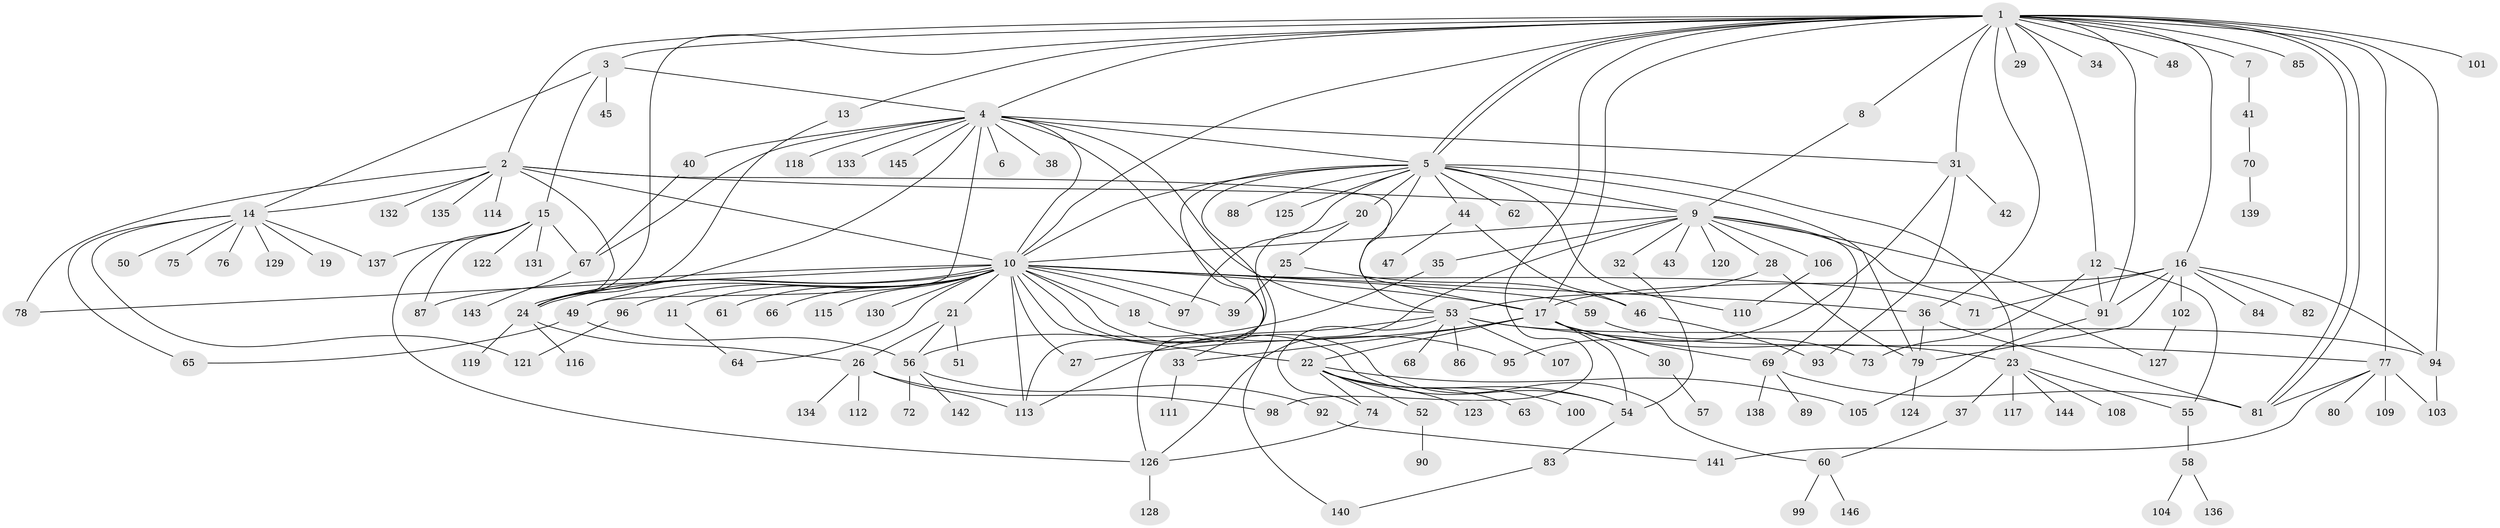 // Generated by graph-tools (version 1.1) at 2025/14/03/09/25 04:14:45]
// undirected, 146 vertices, 223 edges
graph export_dot {
graph [start="1"]
  node [color=gray90,style=filled];
  1;
  2;
  3;
  4;
  5;
  6;
  7;
  8;
  9;
  10;
  11;
  12;
  13;
  14;
  15;
  16;
  17;
  18;
  19;
  20;
  21;
  22;
  23;
  24;
  25;
  26;
  27;
  28;
  29;
  30;
  31;
  32;
  33;
  34;
  35;
  36;
  37;
  38;
  39;
  40;
  41;
  42;
  43;
  44;
  45;
  46;
  47;
  48;
  49;
  50;
  51;
  52;
  53;
  54;
  55;
  56;
  57;
  58;
  59;
  60;
  61;
  62;
  63;
  64;
  65;
  66;
  67;
  68;
  69;
  70;
  71;
  72;
  73;
  74;
  75;
  76;
  77;
  78;
  79;
  80;
  81;
  82;
  83;
  84;
  85;
  86;
  87;
  88;
  89;
  90;
  91;
  92;
  93;
  94;
  95;
  96;
  97;
  98;
  99;
  100;
  101;
  102;
  103;
  104;
  105;
  106;
  107;
  108;
  109;
  110;
  111;
  112;
  113;
  114;
  115;
  116;
  117;
  118;
  119;
  120;
  121;
  122;
  123;
  124;
  125;
  126;
  127;
  128;
  129;
  130;
  131;
  132;
  133;
  134;
  135;
  136;
  137;
  138;
  139;
  140;
  141;
  142;
  143;
  144;
  145;
  146;
  1 -- 2;
  1 -- 3;
  1 -- 4;
  1 -- 5;
  1 -- 5;
  1 -- 7;
  1 -- 8;
  1 -- 10;
  1 -- 12;
  1 -- 13;
  1 -- 16;
  1 -- 17;
  1 -- 24;
  1 -- 29;
  1 -- 31;
  1 -- 34;
  1 -- 36;
  1 -- 48;
  1 -- 77;
  1 -- 81;
  1 -- 81;
  1 -- 85;
  1 -- 91;
  1 -- 94;
  1 -- 98;
  1 -- 101;
  2 -- 9;
  2 -- 10;
  2 -- 14;
  2 -- 17;
  2 -- 24;
  2 -- 78;
  2 -- 114;
  2 -- 132;
  2 -- 135;
  3 -- 4;
  3 -- 14;
  3 -- 15;
  3 -- 45;
  4 -- 5;
  4 -- 6;
  4 -- 10;
  4 -- 24;
  4 -- 31;
  4 -- 33;
  4 -- 38;
  4 -- 40;
  4 -- 49;
  4 -- 53;
  4 -- 67;
  4 -- 118;
  4 -- 133;
  4 -- 145;
  5 -- 9;
  5 -- 10;
  5 -- 20;
  5 -- 23;
  5 -- 44;
  5 -- 53;
  5 -- 62;
  5 -- 79;
  5 -- 88;
  5 -- 97;
  5 -- 110;
  5 -- 125;
  5 -- 126;
  5 -- 140;
  7 -- 41;
  8 -- 9;
  9 -- 10;
  9 -- 28;
  9 -- 32;
  9 -- 35;
  9 -- 43;
  9 -- 69;
  9 -- 91;
  9 -- 106;
  9 -- 120;
  9 -- 126;
  9 -- 127;
  10 -- 11;
  10 -- 17;
  10 -- 18;
  10 -- 21;
  10 -- 22;
  10 -- 24;
  10 -- 24;
  10 -- 27;
  10 -- 36;
  10 -- 39;
  10 -- 49;
  10 -- 54;
  10 -- 59;
  10 -- 60;
  10 -- 61;
  10 -- 64;
  10 -- 66;
  10 -- 71;
  10 -- 78;
  10 -- 87;
  10 -- 96;
  10 -- 97;
  10 -- 113;
  10 -- 115;
  10 -- 130;
  11 -- 64;
  12 -- 55;
  12 -- 73;
  12 -- 91;
  13 -- 24;
  14 -- 19;
  14 -- 50;
  14 -- 65;
  14 -- 75;
  14 -- 76;
  14 -- 121;
  14 -- 129;
  14 -- 137;
  15 -- 67;
  15 -- 87;
  15 -- 122;
  15 -- 126;
  15 -- 131;
  15 -- 137;
  16 -- 17;
  16 -- 71;
  16 -- 79;
  16 -- 82;
  16 -- 84;
  16 -- 91;
  16 -- 94;
  16 -- 102;
  17 -- 22;
  17 -- 23;
  17 -- 27;
  17 -- 30;
  17 -- 33;
  17 -- 54;
  17 -- 69;
  18 -- 95;
  20 -- 25;
  20 -- 113;
  21 -- 26;
  21 -- 51;
  21 -- 56;
  22 -- 52;
  22 -- 54;
  22 -- 63;
  22 -- 74;
  22 -- 100;
  22 -- 105;
  22 -- 123;
  23 -- 37;
  23 -- 55;
  23 -- 108;
  23 -- 117;
  23 -- 144;
  24 -- 26;
  24 -- 116;
  24 -- 119;
  25 -- 39;
  25 -- 46;
  26 -- 98;
  26 -- 112;
  26 -- 113;
  26 -- 134;
  28 -- 53;
  28 -- 79;
  30 -- 57;
  31 -- 42;
  31 -- 93;
  31 -- 95;
  32 -- 54;
  33 -- 111;
  35 -- 56;
  36 -- 79;
  36 -- 81;
  37 -- 60;
  40 -- 67;
  41 -- 70;
  44 -- 46;
  44 -- 47;
  46 -- 93;
  49 -- 56;
  49 -- 65;
  52 -- 90;
  53 -- 68;
  53 -- 74;
  53 -- 77;
  53 -- 86;
  53 -- 94;
  53 -- 107;
  53 -- 113;
  54 -- 83;
  55 -- 58;
  56 -- 72;
  56 -- 92;
  56 -- 142;
  58 -- 104;
  58 -- 136;
  59 -- 73;
  60 -- 99;
  60 -- 146;
  67 -- 143;
  69 -- 81;
  69 -- 89;
  69 -- 138;
  70 -- 139;
  74 -- 126;
  77 -- 80;
  77 -- 81;
  77 -- 103;
  77 -- 109;
  77 -- 141;
  79 -- 124;
  83 -- 140;
  91 -- 105;
  92 -- 141;
  94 -- 103;
  96 -- 121;
  102 -- 127;
  106 -- 110;
  126 -- 128;
}
